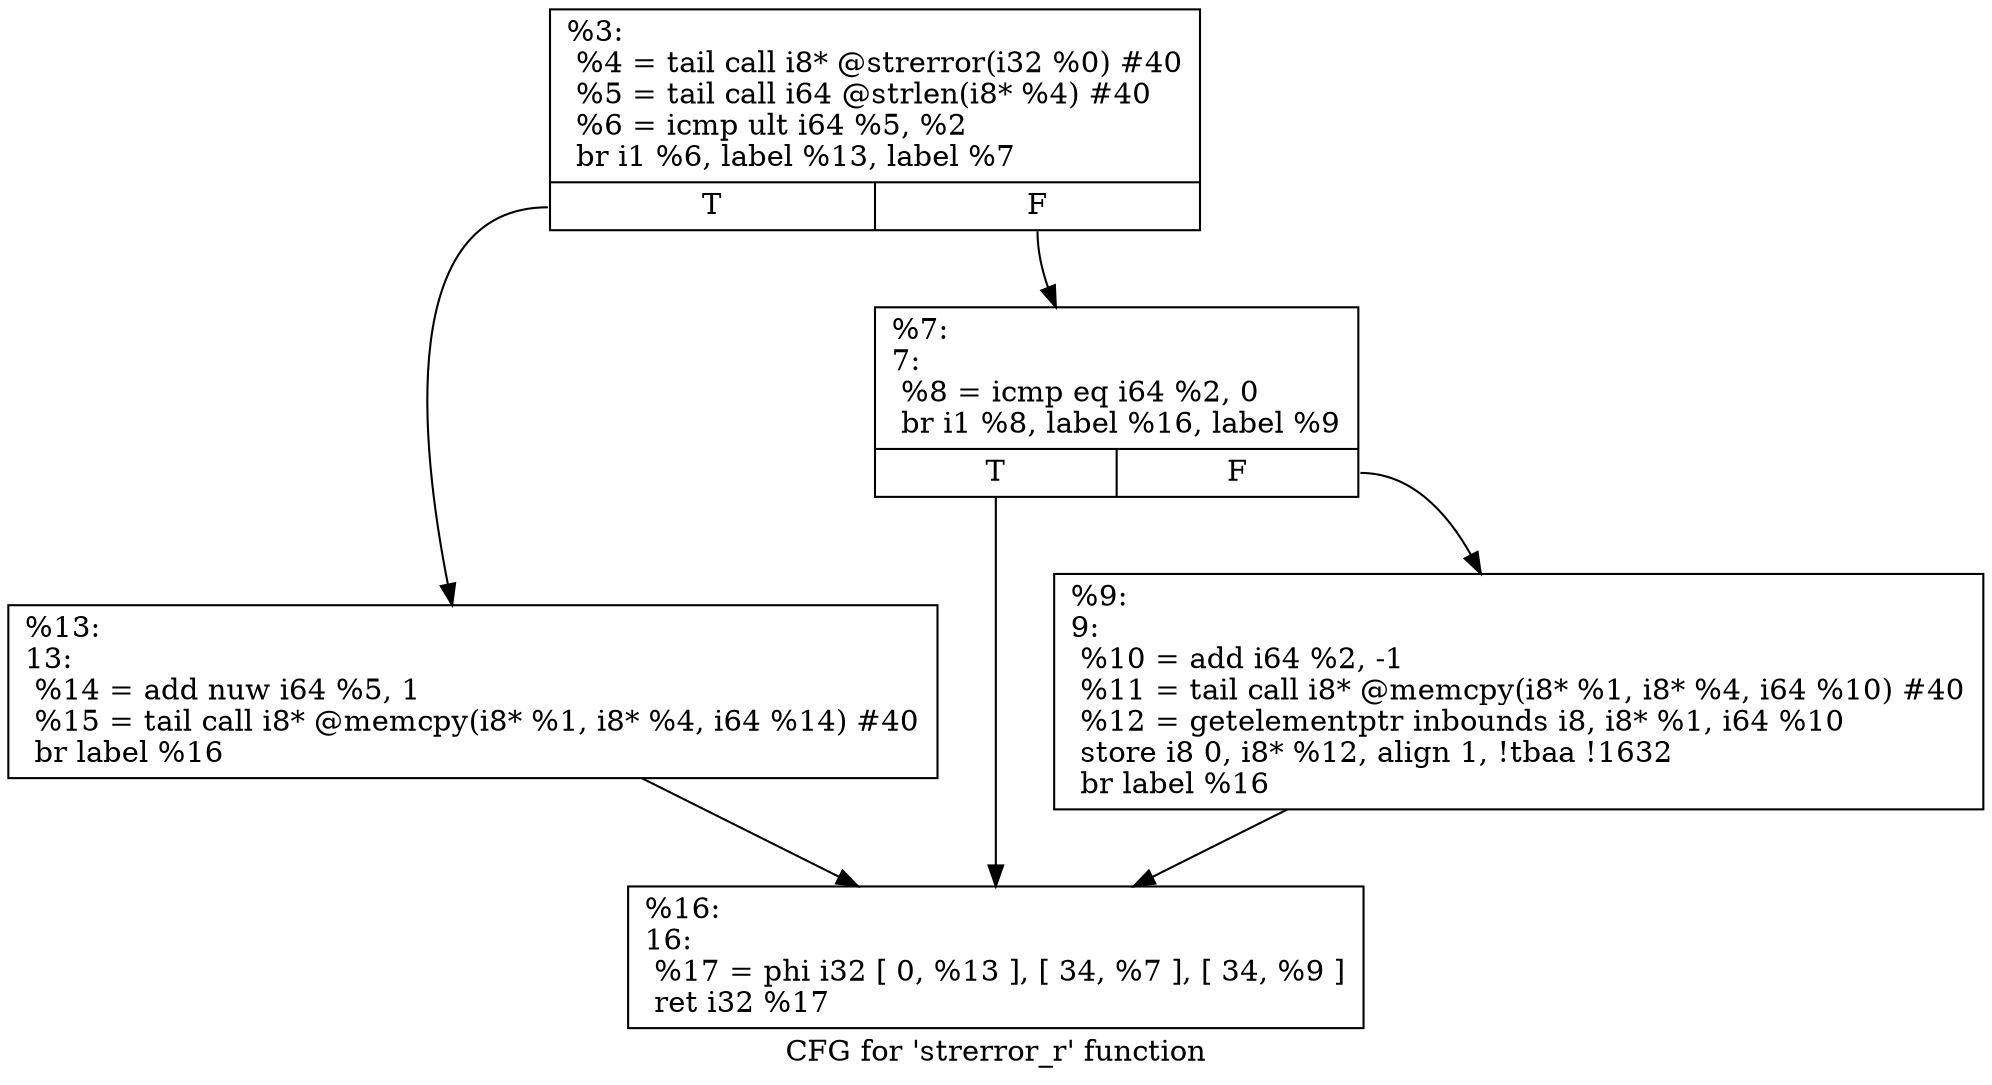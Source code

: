 digraph "CFG for 'strerror_r' function" {
	label="CFG for 'strerror_r' function";

	Node0x1fb1fe0 [shape=record,label="{%3:\l  %4 = tail call i8* @strerror(i32 %0) #40\l  %5 = tail call i64 @strlen(i8* %4) #40\l  %6 = icmp ult i64 %5, %2\l  br i1 %6, label %13, label %7\l|{<s0>T|<s1>F}}"];
	Node0x1fb1fe0:s0 -> Node0x1fb20d0;
	Node0x1fb1fe0:s1 -> Node0x1fb2030;
	Node0x1fb2030 [shape=record,label="{%7:\l7:                                                \l  %8 = icmp eq i64 %2, 0\l  br i1 %8, label %16, label %9\l|{<s0>T|<s1>F}}"];
	Node0x1fb2030:s0 -> Node0x1fb2120;
	Node0x1fb2030:s1 -> Node0x1fb2080;
	Node0x1fb2080 [shape=record,label="{%9:\l9:                                                \l  %10 = add i64 %2, -1\l  %11 = tail call i8* @memcpy(i8* %1, i8* %4, i64 %10) #40\l  %12 = getelementptr inbounds i8, i8* %1, i64 %10\l  store i8 0, i8* %12, align 1, !tbaa !1632\l  br label %16\l}"];
	Node0x1fb2080 -> Node0x1fb2120;
	Node0x1fb20d0 [shape=record,label="{%13:\l13:                                               \l  %14 = add nuw i64 %5, 1\l  %15 = tail call i8* @memcpy(i8* %1, i8* %4, i64 %14) #40\l  br label %16\l}"];
	Node0x1fb20d0 -> Node0x1fb2120;
	Node0x1fb2120 [shape=record,label="{%16:\l16:                                               \l  %17 = phi i32 [ 0, %13 ], [ 34, %7 ], [ 34, %9 ]\l  ret i32 %17\l}"];
}
